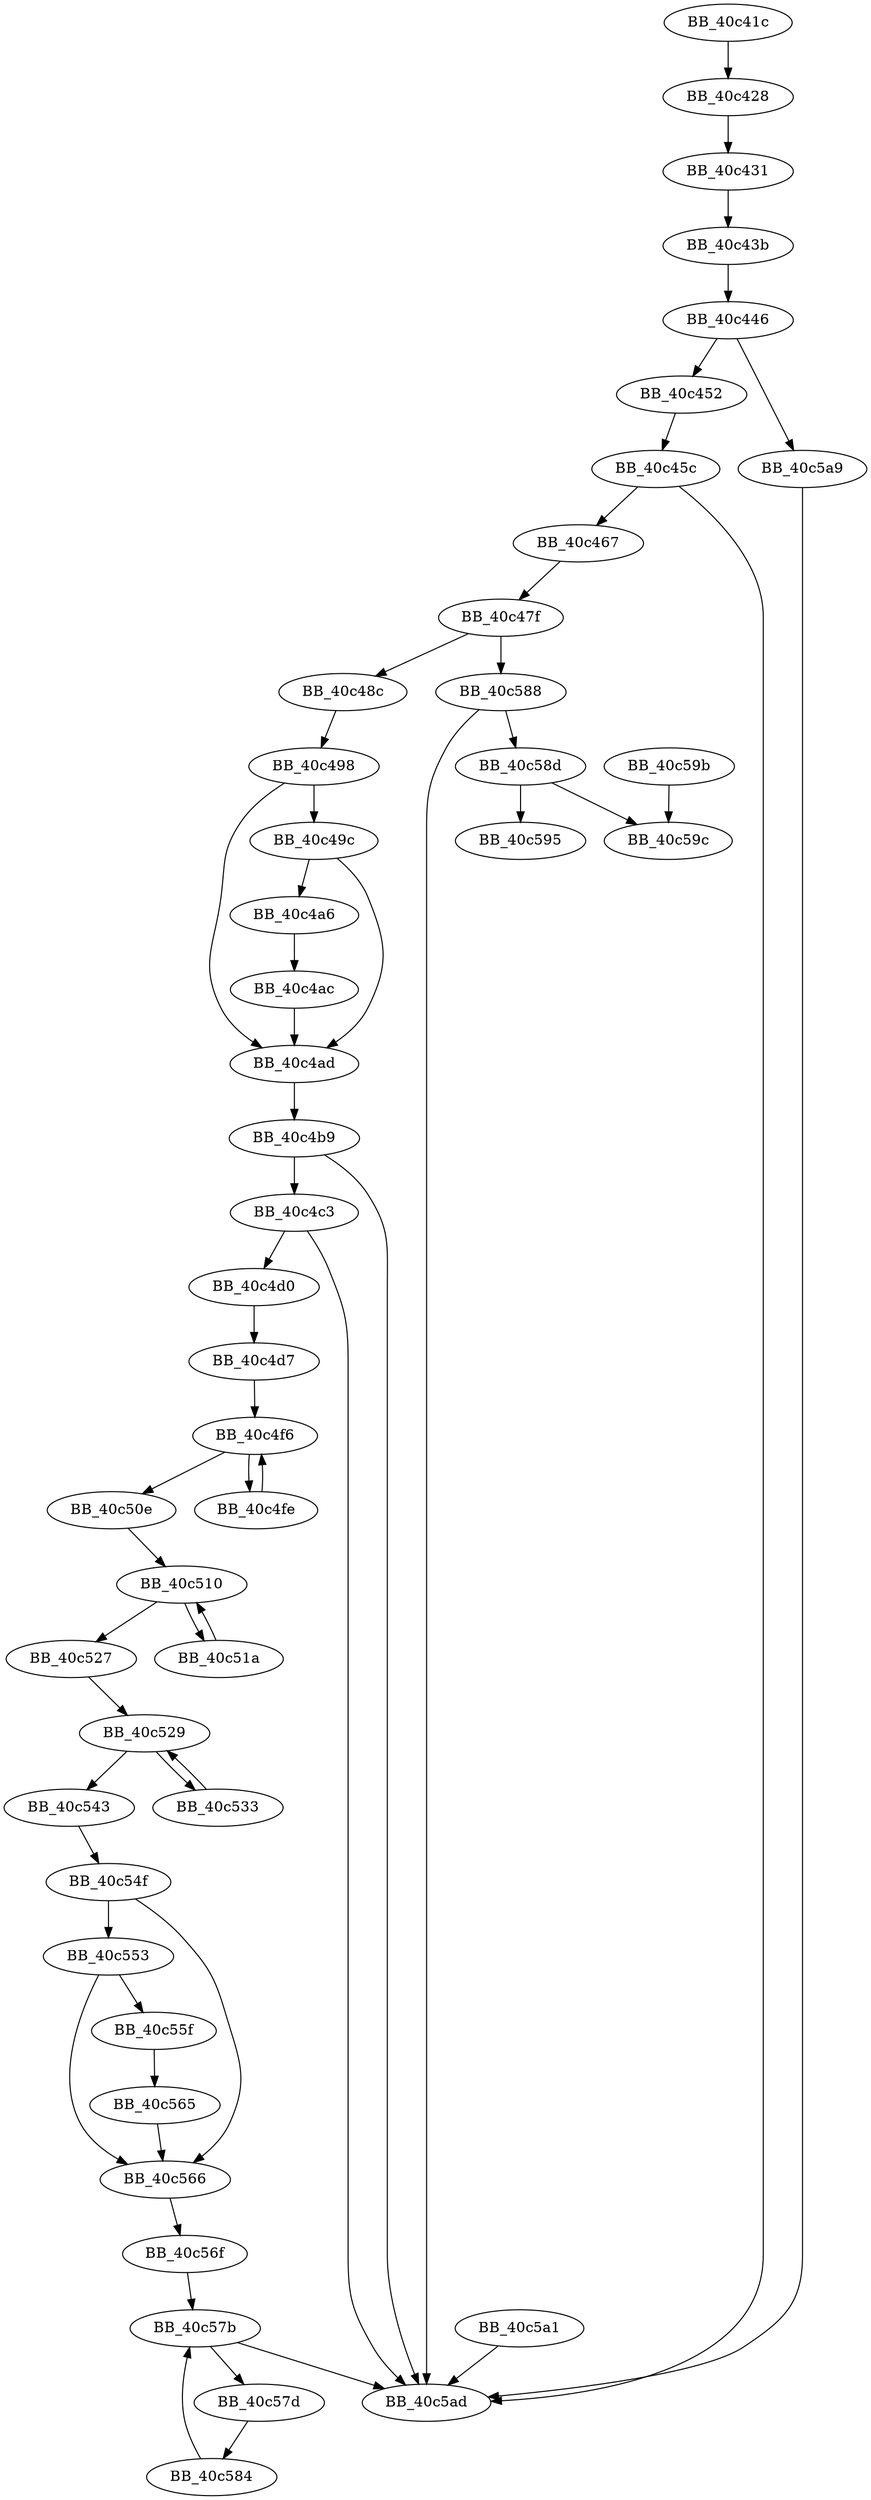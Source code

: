 DiGraph __setmbcp{
BB_40c41c->BB_40c428
BB_40c428->BB_40c431
BB_40c431->BB_40c43b
BB_40c43b->BB_40c446
BB_40c446->BB_40c452
BB_40c446->BB_40c5a9
BB_40c452->BB_40c45c
BB_40c45c->BB_40c467
BB_40c45c->BB_40c5ad
BB_40c467->BB_40c47f
BB_40c47f->BB_40c48c
BB_40c47f->BB_40c588
BB_40c48c->BB_40c498
BB_40c498->BB_40c49c
BB_40c498->BB_40c4ad
BB_40c49c->BB_40c4a6
BB_40c49c->BB_40c4ad
BB_40c4a6->BB_40c4ac
BB_40c4ac->BB_40c4ad
BB_40c4ad->BB_40c4b9
BB_40c4b9->BB_40c4c3
BB_40c4b9->BB_40c5ad
BB_40c4c3->BB_40c4d0
BB_40c4c3->BB_40c5ad
BB_40c4d0->BB_40c4d7
BB_40c4d7->BB_40c4f6
BB_40c4f6->BB_40c4fe
BB_40c4f6->BB_40c50e
BB_40c4fe->BB_40c4f6
BB_40c50e->BB_40c510
BB_40c510->BB_40c51a
BB_40c510->BB_40c527
BB_40c51a->BB_40c510
BB_40c527->BB_40c529
BB_40c529->BB_40c533
BB_40c529->BB_40c543
BB_40c533->BB_40c529
BB_40c543->BB_40c54f
BB_40c54f->BB_40c553
BB_40c54f->BB_40c566
BB_40c553->BB_40c55f
BB_40c553->BB_40c566
BB_40c55f->BB_40c565
BB_40c565->BB_40c566
BB_40c566->BB_40c56f
BB_40c56f->BB_40c57b
BB_40c57b->BB_40c57d
BB_40c57b->BB_40c5ad
BB_40c57d->BB_40c584
BB_40c584->BB_40c57b
BB_40c588->BB_40c58d
BB_40c588->BB_40c5ad
BB_40c58d->BB_40c595
BB_40c58d->BB_40c59c
BB_40c59b->BB_40c59c
BB_40c5a1->BB_40c5ad
BB_40c5a9->BB_40c5ad
}
